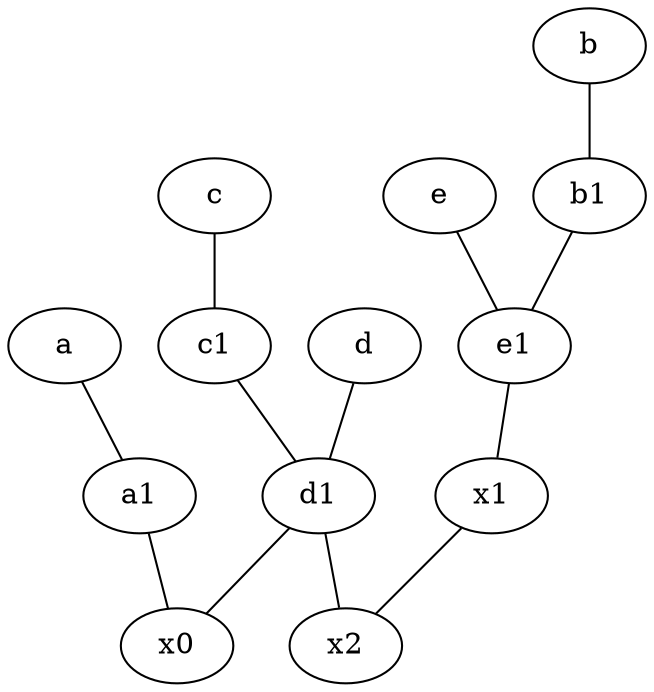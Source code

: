 graph {
	node [labelfontsize=50]
	d1 [labelfontsize=50 pos="3,5!"]
	d [labelfontsize=50 pos="2,5!"]
	x1 [labelfontsize=50]
	x0 [labelfontsize=50]
	c1 [labelfontsize=50 pos="4.5,3!"]
	a1 [labelfontsize=50 pos="8,3!"]
	b1 [labelfontsize=50 pos="9,4!"]
	x2 [labelfontsize=50]
	e1 [labelfontsize=50 pos="7,7!"]
	e1 -- x1
	d1 -- x2
	b1 -- e1
	e -- e1
	a -- a1
	d1 -- x0
	c1 -- d1
	d -- d1
	a1 -- x0
	b -- b1
	c -- c1
	x1 -- x2
}
